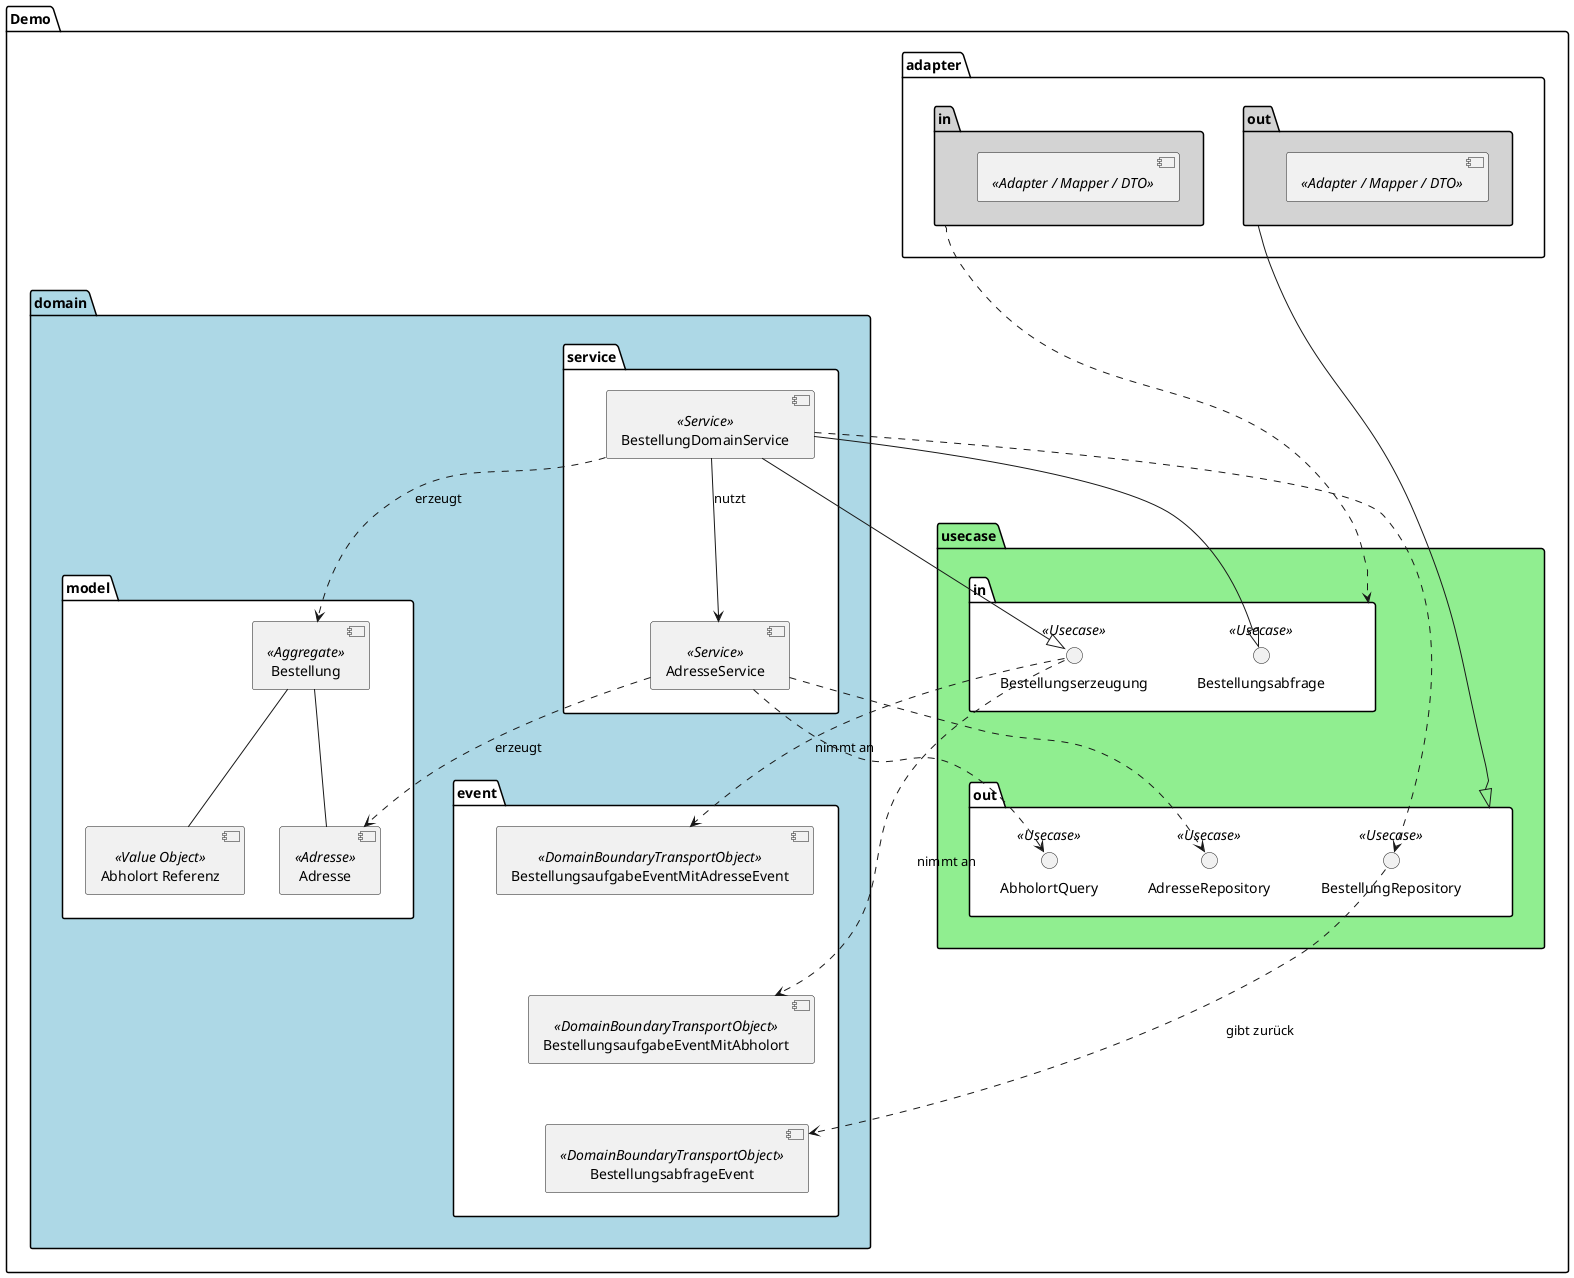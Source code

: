 @startuml

package "Demo" {

    package "domain" #LightBlue {
        package "model" as domain.model #white {
            component "Bestellung" as domain.model.bestellung <<Aggregate>>
            component "Adresse" as domain.model.adresse <<Adresse>>
            component "Abholort Referenz" as domain.model.abholortref <<Value Object>>

            domain.model.bestellung -- domain.model.adresse
            domain.model.bestellung -- domain.model.abholortref
        }

        package "service" as domain.service #white {
            component "BestellungDomainService" as domain.service.bestellung <<Service>>
            component "AdresseService" as domain.service.adresse <<Service>>

            domain.service.bestellung --> domain.service.adresse : nutzt
        }

        package "event" as domain.event #white {
            component "BestellungsaufgabeEventMitAdresseEvent" as domain.event.erzeugung.adresse <<DomainBoundaryTransportObject>>
            component "BestellungsaufgabeEventMitAbholort" as domain.event.erzeugung.abholort <<DomainBoundaryTransportObject>>

            component "BestellungsabfrageEvent" as domain.event.abfrage <<DomainBoundaryTransportObject>>

            domain.event.erzeugung.adresse -[hidden]- domain.event.erzeugung.abholort
            domain.event.erzeugung.abholort -[hidden]- domain.event.abfrage
        }

        domain.service.bestellung ..> domain.model.bestellung : erzeugt
        domain.service.adresse ..> domain.model.adresse : erzeugt

        domain.service -[hidden]- domain.event
        domain.model -[hidden]- domain.event
    }

    package "usecase" #LightGreen {

        package "in" as usecase.in #white {
          interface "Bestellungsabfrage" as usecase.in.abfrage <<Usecase>>
          interface "Bestellungserzeugung" as usecase.in.erzeugung <<Usecase>>

          usecase.in.erzeugung ..> domain.event.erzeugung.adresse : nimmt an
          usecase.in.erzeugung ..> domain.event.erzeugung.abholort : nimmt an
        }


        package "out" as usecase.out #white {
          interface "AbholortQuery" as usecase.out.abholort <<Usecase>>
          interface "AdresseRepository" as usecase.out.adresseRepo <<Usecase>>
          interface "BestellungRepository" as usecase.out.bestellungRepo <<Usecase>>

          usecase.out.bestellungRepo ..> domain.event.abfrage : gibt zurück
        }

        usecase.in -[hidden]- usecase.out
    }

    domain.service.bestellung --|> usecase.in.abfrage
    domain.service.bestellung --|> usecase.in.erzeugung
    domain.service.bestellung ..> usecase.out.bestellungRepo

    domain.service.adresse ..> usecase.out.abholort
    domain.service.adresse ..> usecase.out.adresseRepo

    package "adapter" {
        package "in" as adapter.in #lightgray {
            component " " as adapter.in.component <<Adapter / Mapper / DTO>>
        }

        package "out" as adapter.out #lightgray {
            component " " as adapter.out.component <<Adapter / Mapper / DTO>>
        }
    }

    adapter.in ...> usecase.in
    adapter.out ---|> usecase.out
}

@enduml
